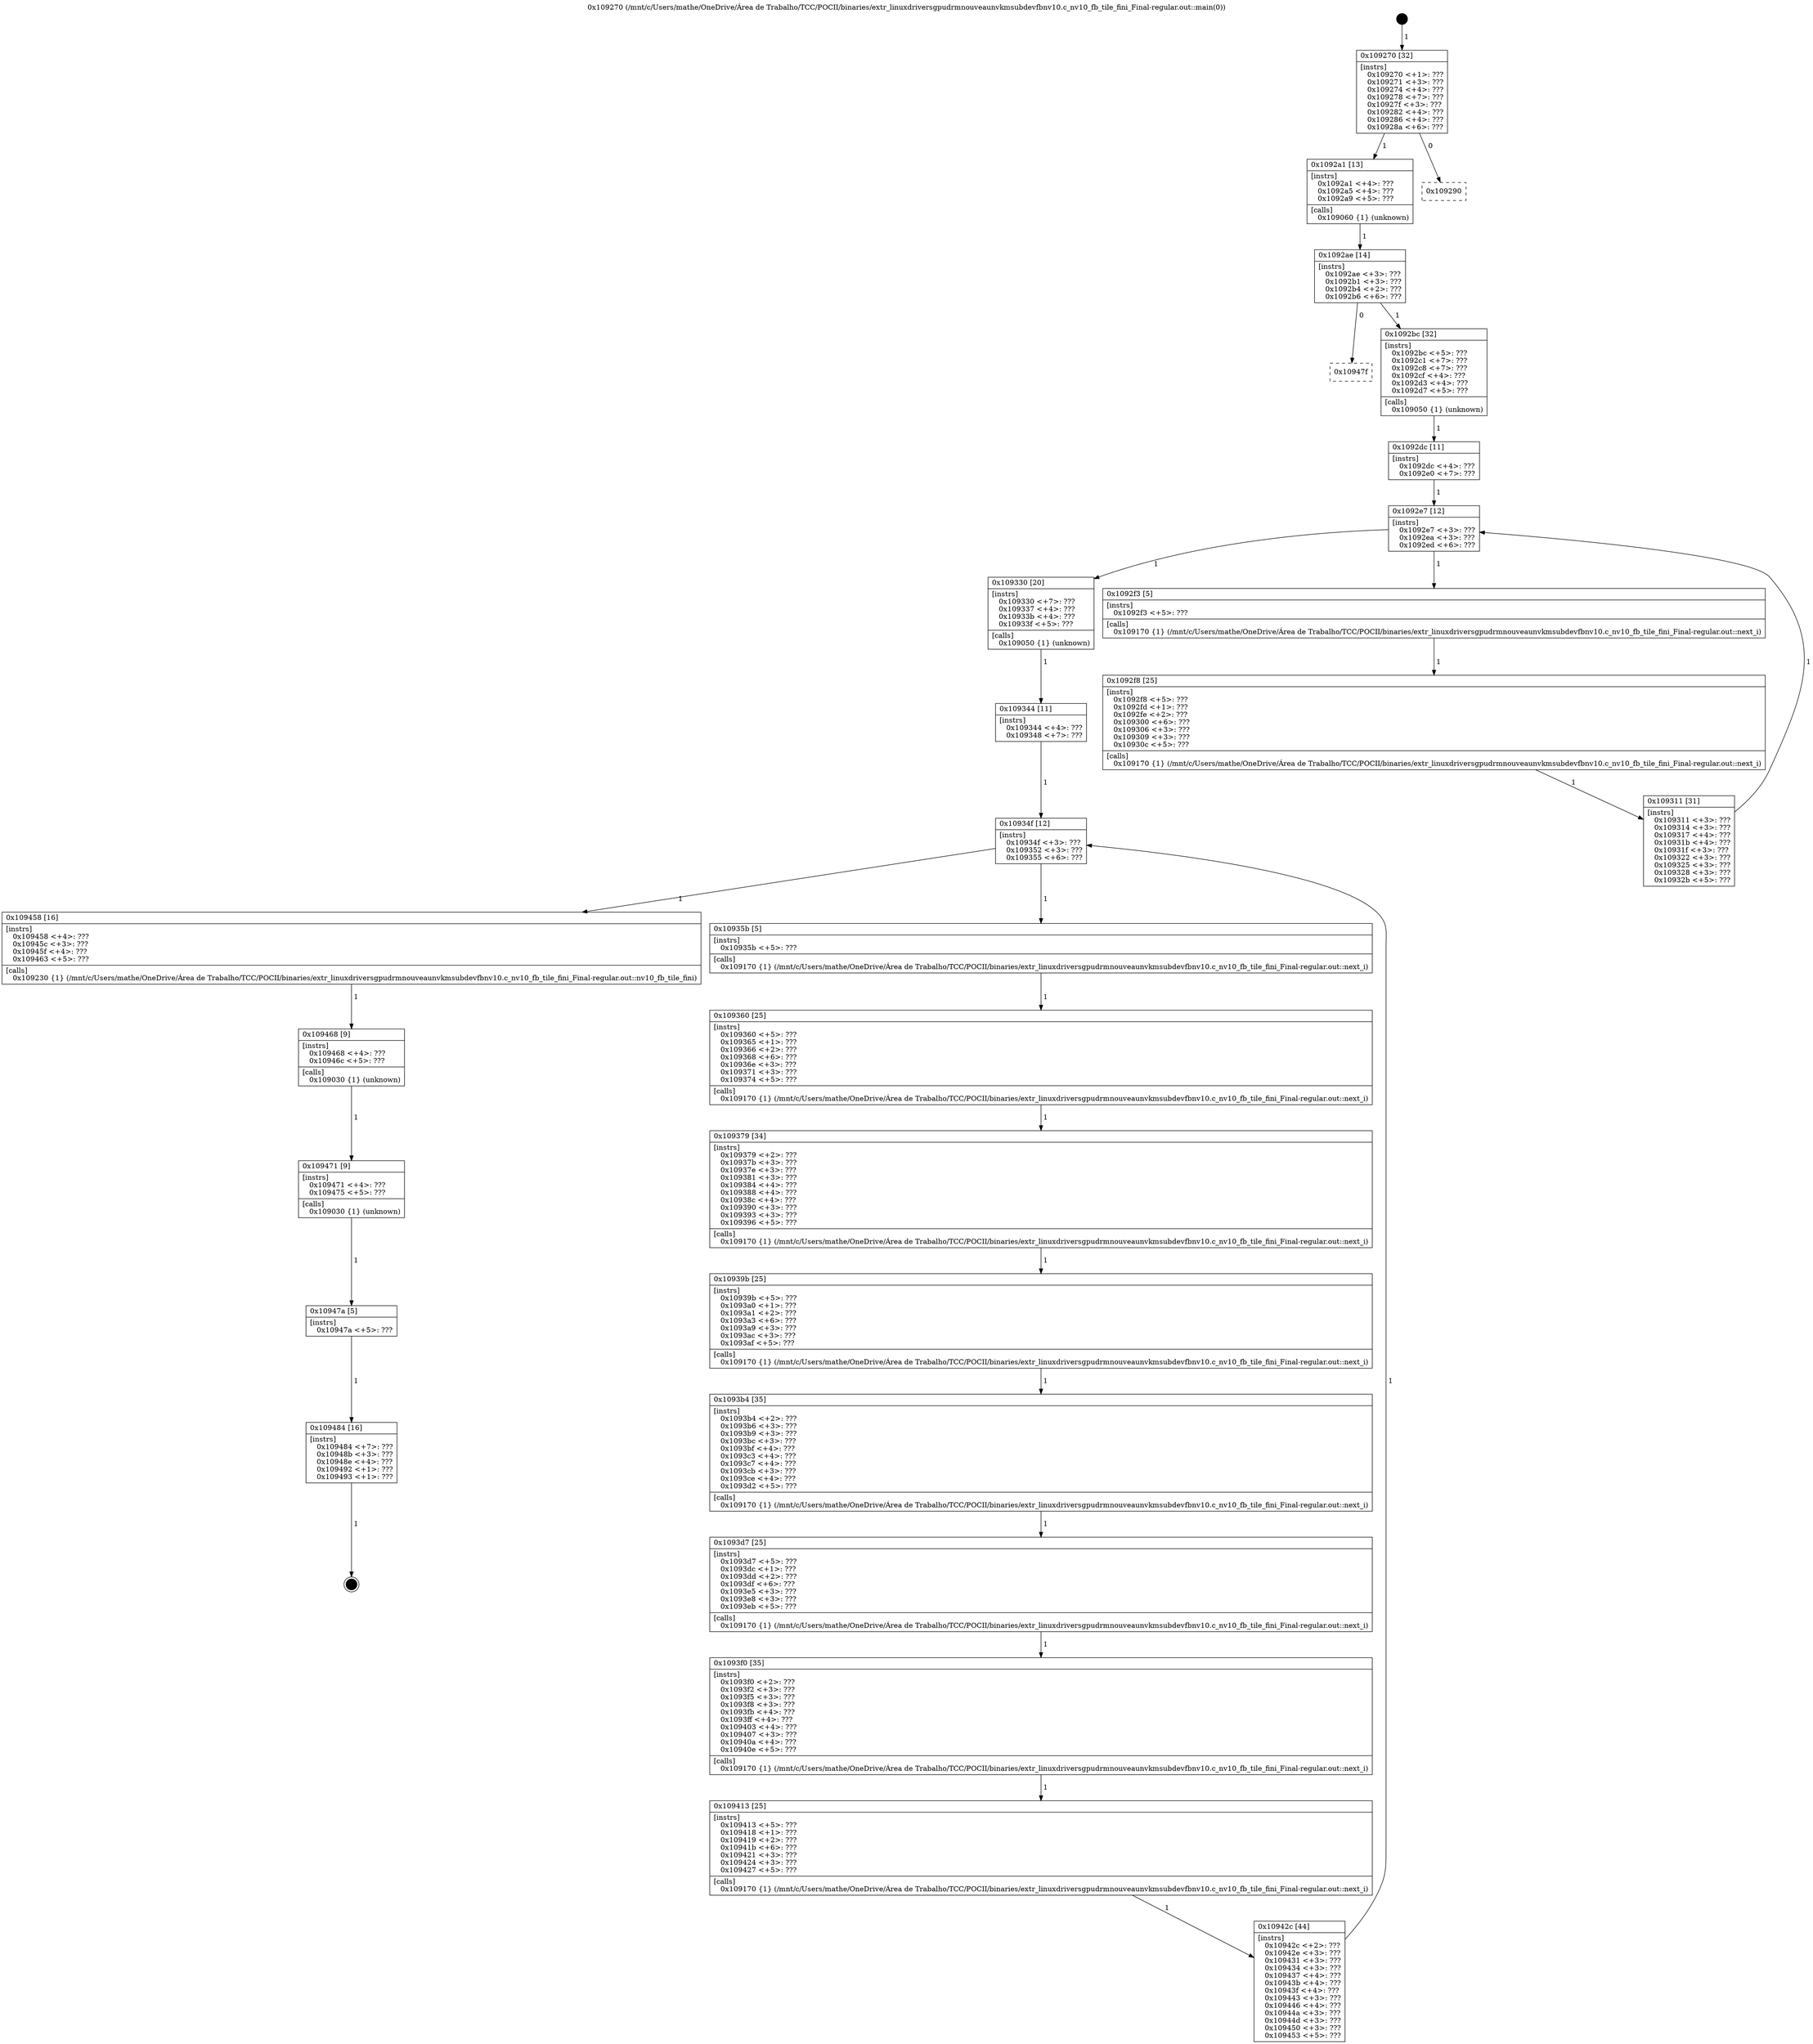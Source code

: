 digraph "0x109270" {
  label = "0x109270 (/mnt/c/Users/mathe/OneDrive/Área de Trabalho/TCC/POCII/binaries/extr_linuxdriversgpudrmnouveaunvkmsubdevfbnv10.c_nv10_fb_tile_fini_Final-regular.out::main(0))"
  labelloc = "t"
  node[shape=record]

  Entry [label="",width=0.3,height=0.3,shape=circle,fillcolor=black,style=filled]
  "0x109270" [label="{
     0x109270 [32]\l
     | [instrs]\l
     &nbsp;&nbsp;0x109270 \<+1\>: ???\l
     &nbsp;&nbsp;0x109271 \<+3\>: ???\l
     &nbsp;&nbsp;0x109274 \<+4\>: ???\l
     &nbsp;&nbsp;0x109278 \<+7\>: ???\l
     &nbsp;&nbsp;0x10927f \<+3\>: ???\l
     &nbsp;&nbsp;0x109282 \<+4\>: ???\l
     &nbsp;&nbsp;0x109286 \<+4\>: ???\l
     &nbsp;&nbsp;0x10928a \<+6\>: ???\l
  }"]
  "0x1092a1" [label="{
     0x1092a1 [13]\l
     | [instrs]\l
     &nbsp;&nbsp;0x1092a1 \<+4\>: ???\l
     &nbsp;&nbsp;0x1092a5 \<+4\>: ???\l
     &nbsp;&nbsp;0x1092a9 \<+5\>: ???\l
     | [calls]\l
     &nbsp;&nbsp;0x109060 \{1\} (unknown)\l
  }"]
  "0x109290" [label="{
     0x109290\l
  }", style=dashed]
  "0x1092ae" [label="{
     0x1092ae [14]\l
     | [instrs]\l
     &nbsp;&nbsp;0x1092ae \<+3\>: ???\l
     &nbsp;&nbsp;0x1092b1 \<+3\>: ???\l
     &nbsp;&nbsp;0x1092b4 \<+2\>: ???\l
     &nbsp;&nbsp;0x1092b6 \<+6\>: ???\l
  }"]
  "0x10947f" [label="{
     0x10947f\l
  }", style=dashed]
  "0x1092bc" [label="{
     0x1092bc [32]\l
     | [instrs]\l
     &nbsp;&nbsp;0x1092bc \<+5\>: ???\l
     &nbsp;&nbsp;0x1092c1 \<+7\>: ???\l
     &nbsp;&nbsp;0x1092c8 \<+7\>: ???\l
     &nbsp;&nbsp;0x1092cf \<+4\>: ???\l
     &nbsp;&nbsp;0x1092d3 \<+4\>: ???\l
     &nbsp;&nbsp;0x1092d7 \<+5\>: ???\l
     | [calls]\l
     &nbsp;&nbsp;0x109050 \{1\} (unknown)\l
  }"]
  Exit [label="",width=0.3,height=0.3,shape=circle,fillcolor=black,style=filled,peripheries=2]
  "0x1092e7" [label="{
     0x1092e7 [12]\l
     | [instrs]\l
     &nbsp;&nbsp;0x1092e7 \<+3\>: ???\l
     &nbsp;&nbsp;0x1092ea \<+3\>: ???\l
     &nbsp;&nbsp;0x1092ed \<+6\>: ???\l
  }"]
  "0x109330" [label="{
     0x109330 [20]\l
     | [instrs]\l
     &nbsp;&nbsp;0x109330 \<+7\>: ???\l
     &nbsp;&nbsp;0x109337 \<+4\>: ???\l
     &nbsp;&nbsp;0x10933b \<+4\>: ???\l
     &nbsp;&nbsp;0x10933f \<+5\>: ???\l
     | [calls]\l
     &nbsp;&nbsp;0x109050 \{1\} (unknown)\l
  }"]
  "0x1092f3" [label="{
     0x1092f3 [5]\l
     | [instrs]\l
     &nbsp;&nbsp;0x1092f3 \<+5\>: ???\l
     | [calls]\l
     &nbsp;&nbsp;0x109170 \{1\} (/mnt/c/Users/mathe/OneDrive/Área de Trabalho/TCC/POCII/binaries/extr_linuxdriversgpudrmnouveaunvkmsubdevfbnv10.c_nv10_fb_tile_fini_Final-regular.out::next_i)\l
  }"]
  "0x1092f8" [label="{
     0x1092f8 [25]\l
     | [instrs]\l
     &nbsp;&nbsp;0x1092f8 \<+5\>: ???\l
     &nbsp;&nbsp;0x1092fd \<+1\>: ???\l
     &nbsp;&nbsp;0x1092fe \<+2\>: ???\l
     &nbsp;&nbsp;0x109300 \<+6\>: ???\l
     &nbsp;&nbsp;0x109306 \<+3\>: ???\l
     &nbsp;&nbsp;0x109309 \<+3\>: ???\l
     &nbsp;&nbsp;0x10930c \<+5\>: ???\l
     | [calls]\l
     &nbsp;&nbsp;0x109170 \{1\} (/mnt/c/Users/mathe/OneDrive/Área de Trabalho/TCC/POCII/binaries/extr_linuxdriversgpudrmnouveaunvkmsubdevfbnv10.c_nv10_fb_tile_fini_Final-regular.out::next_i)\l
  }"]
  "0x109311" [label="{
     0x109311 [31]\l
     | [instrs]\l
     &nbsp;&nbsp;0x109311 \<+3\>: ???\l
     &nbsp;&nbsp;0x109314 \<+3\>: ???\l
     &nbsp;&nbsp;0x109317 \<+4\>: ???\l
     &nbsp;&nbsp;0x10931b \<+4\>: ???\l
     &nbsp;&nbsp;0x10931f \<+3\>: ???\l
     &nbsp;&nbsp;0x109322 \<+3\>: ???\l
     &nbsp;&nbsp;0x109325 \<+3\>: ???\l
     &nbsp;&nbsp;0x109328 \<+3\>: ???\l
     &nbsp;&nbsp;0x10932b \<+5\>: ???\l
  }"]
  "0x1092dc" [label="{
     0x1092dc [11]\l
     | [instrs]\l
     &nbsp;&nbsp;0x1092dc \<+4\>: ???\l
     &nbsp;&nbsp;0x1092e0 \<+7\>: ???\l
  }"]
  "0x10934f" [label="{
     0x10934f [12]\l
     | [instrs]\l
     &nbsp;&nbsp;0x10934f \<+3\>: ???\l
     &nbsp;&nbsp;0x109352 \<+3\>: ???\l
     &nbsp;&nbsp;0x109355 \<+6\>: ???\l
  }"]
  "0x109458" [label="{
     0x109458 [16]\l
     | [instrs]\l
     &nbsp;&nbsp;0x109458 \<+4\>: ???\l
     &nbsp;&nbsp;0x10945c \<+3\>: ???\l
     &nbsp;&nbsp;0x10945f \<+4\>: ???\l
     &nbsp;&nbsp;0x109463 \<+5\>: ???\l
     | [calls]\l
     &nbsp;&nbsp;0x109230 \{1\} (/mnt/c/Users/mathe/OneDrive/Área de Trabalho/TCC/POCII/binaries/extr_linuxdriversgpudrmnouveaunvkmsubdevfbnv10.c_nv10_fb_tile_fini_Final-regular.out::nv10_fb_tile_fini)\l
  }"]
  "0x10935b" [label="{
     0x10935b [5]\l
     | [instrs]\l
     &nbsp;&nbsp;0x10935b \<+5\>: ???\l
     | [calls]\l
     &nbsp;&nbsp;0x109170 \{1\} (/mnt/c/Users/mathe/OneDrive/Área de Trabalho/TCC/POCII/binaries/extr_linuxdriversgpudrmnouveaunvkmsubdevfbnv10.c_nv10_fb_tile_fini_Final-regular.out::next_i)\l
  }"]
  "0x109360" [label="{
     0x109360 [25]\l
     | [instrs]\l
     &nbsp;&nbsp;0x109360 \<+5\>: ???\l
     &nbsp;&nbsp;0x109365 \<+1\>: ???\l
     &nbsp;&nbsp;0x109366 \<+2\>: ???\l
     &nbsp;&nbsp;0x109368 \<+6\>: ???\l
     &nbsp;&nbsp;0x10936e \<+3\>: ???\l
     &nbsp;&nbsp;0x109371 \<+3\>: ???\l
     &nbsp;&nbsp;0x109374 \<+5\>: ???\l
     | [calls]\l
     &nbsp;&nbsp;0x109170 \{1\} (/mnt/c/Users/mathe/OneDrive/Área de Trabalho/TCC/POCII/binaries/extr_linuxdriversgpudrmnouveaunvkmsubdevfbnv10.c_nv10_fb_tile_fini_Final-regular.out::next_i)\l
  }"]
  "0x109379" [label="{
     0x109379 [34]\l
     | [instrs]\l
     &nbsp;&nbsp;0x109379 \<+2\>: ???\l
     &nbsp;&nbsp;0x10937b \<+3\>: ???\l
     &nbsp;&nbsp;0x10937e \<+3\>: ???\l
     &nbsp;&nbsp;0x109381 \<+3\>: ???\l
     &nbsp;&nbsp;0x109384 \<+4\>: ???\l
     &nbsp;&nbsp;0x109388 \<+4\>: ???\l
     &nbsp;&nbsp;0x10938c \<+4\>: ???\l
     &nbsp;&nbsp;0x109390 \<+3\>: ???\l
     &nbsp;&nbsp;0x109393 \<+3\>: ???\l
     &nbsp;&nbsp;0x109396 \<+5\>: ???\l
     | [calls]\l
     &nbsp;&nbsp;0x109170 \{1\} (/mnt/c/Users/mathe/OneDrive/Área de Trabalho/TCC/POCII/binaries/extr_linuxdriversgpudrmnouveaunvkmsubdevfbnv10.c_nv10_fb_tile_fini_Final-regular.out::next_i)\l
  }"]
  "0x10939b" [label="{
     0x10939b [25]\l
     | [instrs]\l
     &nbsp;&nbsp;0x10939b \<+5\>: ???\l
     &nbsp;&nbsp;0x1093a0 \<+1\>: ???\l
     &nbsp;&nbsp;0x1093a1 \<+2\>: ???\l
     &nbsp;&nbsp;0x1093a3 \<+6\>: ???\l
     &nbsp;&nbsp;0x1093a9 \<+3\>: ???\l
     &nbsp;&nbsp;0x1093ac \<+3\>: ???\l
     &nbsp;&nbsp;0x1093af \<+5\>: ???\l
     | [calls]\l
     &nbsp;&nbsp;0x109170 \{1\} (/mnt/c/Users/mathe/OneDrive/Área de Trabalho/TCC/POCII/binaries/extr_linuxdriversgpudrmnouveaunvkmsubdevfbnv10.c_nv10_fb_tile_fini_Final-regular.out::next_i)\l
  }"]
  "0x1093b4" [label="{
     0x1093b4 [35]\l
     | [instrs]\l
     &nbsp;&nbsp;0x1093b4 \<+2\>: ???\l
     &nbsp;&nbsp;0x1093b6 \<+3\>: ???\l
     &nbsp;&nbsp;0x1093b9 \<+3\>: ???\l
     &nbsp;&nbsp;0x1093bc \<+3\>: ???\l
     &nbsp;&nbsp;0x1093bf \<+4\>: ???\l
     &nbsp;&nbsp;0x1093c3 \<+4\>: ???\l
     &nbsp;&nbsp;0x1093c7 \<+4\>: ???\l
     &nbsp;&nbsp;0x1093cb \<+3\>: ???\l
     &nbsp;&nbsp;0x1093ce \<+4\>: ???\l
     &nbsp;&nbsp;0x1093d2 \<+5\>: ???\l
     | [calls]\l
     &nbsp;&nbsp;0x109170 \{1\} (/mnt/c/Users/mathe/OneDrive/Área de Trabalho/TCC/POCII/binaries/extr_linuxdriversgpudrmnouveaunvkmsubdevfbnv10.c_nv10_fb_tile_fini_Final-regular.out::next_i)\l
  }"]
  "0x1093d7" [label="{
     0x1093d7 [25]\l
     | [instrs]\l
     &nbsp;&nbsp;0x1093d7 \<+5\>: ???\l
     &nbsp;&nbsp;0x1093dc \<+1\>: ???\l
     &nbsp;&nbsp;0x1093dd \<+2\>: ???\l
     &nbsp;&nbsp;0x1093df \<+6\>: ???\l
     &nbsp;&nbsp;0x1093e5 \<+3\>: ???\l
     &nbsp;&nbsp;0x1093e8 \<+3\>: ???\l
     &nbsp;&nbsp;0x1093eb \<+5\>: ???\l
     | [calls]\l
     &nbsp;&nbsp;0x109170 \{1\} (/mnt/c/Users/mathe/OneDrive/Área de Trabalho/TCC/POCII/binaries/extr_linuxdriversgpudrmnouveaunvkmsubdevfbnv10.c_nv10_fb_tile_fini_Final-regular.out::next_i)\l
  }"]
  "0x1093f0" [label="{
     0x1093f0 [35]\l
     | [instrs]\l
     &nbsp;&nbsp;0x1093f0 \<+2\>: ???\l
     &nbsp;&nbsp;0x1093f2 \<+3\>: ???\l
     &nbsp;&nbsp;0x1093f5 \<+3\>: ???\l
     &nbsp;&nbsp;0x1093f8 \<+3\>: ???\l
     &nbsp;&nbsp;0x1093fb \<+4\>: ???\l
     &nbsp;&nbsp;0x1093ff \<+4\>: ???\l
     &nbsp;&nbsp;0x109403 \<+4\>: ???\l
     &nbsp;&nbsp;0x109407 \<+3\>: ???\l
     &nbsp;&nbsp;0x10940a \<+4\>: ???\l
     &nbsp;&nbsp;0x10940e \<+5\>: ???\l
     | [calls]\l
     &nbsp;&nbsp;0x109170 \{1\} (/mnt/c/Users/mathe/OneDrive/Área de Trabalho/TCC/POCII/binaries/extr_linuxdriversgpudrmnouveaunvkmsubdevfbnv10.c_nv10_fb_tile_fini_Final-regular.out::next_i)\l
  }"]
  "0x109413" [label="{
     0x109413 [25]\l
     | [instrs]\l
     &nbsp;&nbsp;0x109413 \<+5\>: ???\l
     &nbsp;&nbsp;0x109418 \<+1\>: ???\l
     &nbsp;&nbsp;0x109419 \<+2\>: ???\l
     &nbsp;&nbsp;0x10941b \<+6\>: ???\l
     &nbsp;&nbsp;0x109421 \<+3\>: ???\l
     &nbsp;&nbsp;0x109424 \<+3\>: ???\l
     &nbsp;&nbsp;0x109427 \<+5\>: ???\l
     | [calls]\l
     &nbsp;&nbsp;0x109170 \{1\} (/mnt/c/Users/mathe/OneDrive/Área de Trabalho/TCC/POCII/binaries/extr_linuxdriversgpudrmnouveaunvkmsubdevfbnv10.c_nv10_fb_tile_fini_Final-regular.out::next_i)\l
  }"]
  "0x10942c" [label="{
     0x10942c [44]\l
     | [instrs]\l
     &nbsp;&nbsp;0x10942c \<+2\>: ???\l
     &nbsp;&nbsp;0x10942e \<+3\>: ???\l
     &nbsp;&nbsp;0x109431 \<+3\>: ???\l
     &nbsp;&nbsp;0x109434 \<+3\>: ???\l
     &nbsp;&nbsp;0x109437 \<+4\>: ???\l
     &nbsp;&nbsp;0x10943b \<+4\>: ???\l
     &nbsp;&nbsp;0x10943f \<+4\>: ???\l
     &nbsp;&nbsp;0x109443 \<+3\>: ???\l
     &nbsp;&nbsp;0x109446 \<+4\>: ???\l
     &nbsp;&nbsp;0x10944a \<+3\>: ???\l
     &nbsp;&nbsp;0x10944d \<+3\>: ???\l
     &nbsp;&nbsp;0x109450 \<+3\>: ???\l
     &nbsp;&nbsp;0x109453 \<+5\>: ???\l
  }"]
  "0x109344" [label="{
     0x109344 [11]\l
     | [instrs]\l
     &nbsp;&nbsp;0x109344 \<+4\>: ???\l
     &nbsp;&nbsp;0x109348 \<+7\>: ???\l
  }"]
  "0x109468" [label="{
     0x109468 [9]\l
     | [instrs]\l
     &nbsp;&nbsp;0x109468 \<+4\>: ???\l
     &nbsp;&nbsp;0x10946c \<+5\>: ???\l
     | [calls]\l
     &nbsp;&nbsp;0x109030 \{1\} (unknown)\l
  }"]
  "0x109471" [label="{
     0x109471 [9]\l
     | [instrs]\l
     &nbsp;&nbsp;0x109471 \<+4\>: ???\l
     &nbsp;&nbsp;0x109475 \<+5\>: ???\l
     | [calls]\l
     &nbsp;&nbsp;0x109030 \{1\} (unknown)\l
  }"]
  "0x10947a" [label="{
     0x10947a [5]\l
     | [instrs]\l
     &nbsp;&nbsp;0x10947a \<+5\>: ???\l
  }"]
  "0x109484" [label="{
     0x109484 [16]\l
     | [instrs]\l
     &nbsp;&nbsp;0x109484 \<+7\>: ???\l
     &nbsp;&nbsp;0x10948b \<+3\>: ???\l
     &nbsp;&nbsp;0x10948e \<+4\>: ???\l
     &nbsp;&nbsp;0x109492 \<+1\>: ???\l
     &nbsp;&nbsp;0x109493 \<+1\>: ???\l
  }"]
  Entry -> "0x109270" [label=" 1"]
  "0x109270" -> "0x1092a1" [label=" 1"]
  "0x109270" -> "0x109290" [label=" 0"]
  "0x1092a1" -> "0x1092ae" [label=" 1"]
  "0x1092ae" -> "0x10947f" [label=" 0"]
  "0x1092ae" -> "0x1092bc" [label=" 1"]
  "0x109484" -> Exit [label=" 1"]
  "0x1092bc" -> "0x1092dc" [label=" 1"]
  "0x1092e7" -> "0x109330" [label=" 1"]
  "0x1092e7" -> "0x1092f3" [label=" 1"]
  "0x1092f3" -> "0x1092f8" [label=" 1"]
  "0x1092f8" -> "0x109311" [label=" 1"]
  "0x1092dc" -> "0x1092e7" [label=" 1"]
  "0x109311" -> "0x1092e7" [label=" 1"]
  "0x109330" -> "0x109344" [label=" 1"]
  "0x10934f" -> "0x109458" [label=" 1"]
  "0x10934f" -> "0x10935b" [label=" 1"]
  "0x10935b" -> "0x109360" [label=" 1"]
  "0x109360" -> "0x109379" [label=" 1"]
  "0x109379" -> "0x10939b" [label=" 1"]
  "0x10939b" -> "0x1093b4" [label=" 1"]
  "0x1093b4" -> "0x1093d7" [label=" 1"]
  "0x1093d7" -> "0x1093f0" [label=" 1"]
  "0x1093f0" -> "0x109413" [label=" 1"]
  "0x109413" -> "0x10942c" [label=" 1"]
  "0x109344" -> "0x10934f" [label=" 1"]
  "0x10942c" -> "0x10934f" [label=" 1"]
  "0x109458" -> "0x109468" [label=" 1"]
  "0x109468" -> "0x109471" [label=" 1"]
  "0x109471" -> "0x10947a" [label=" 1"]
  "0x10947a" -> "0x109484" [label=" 1"]
}
